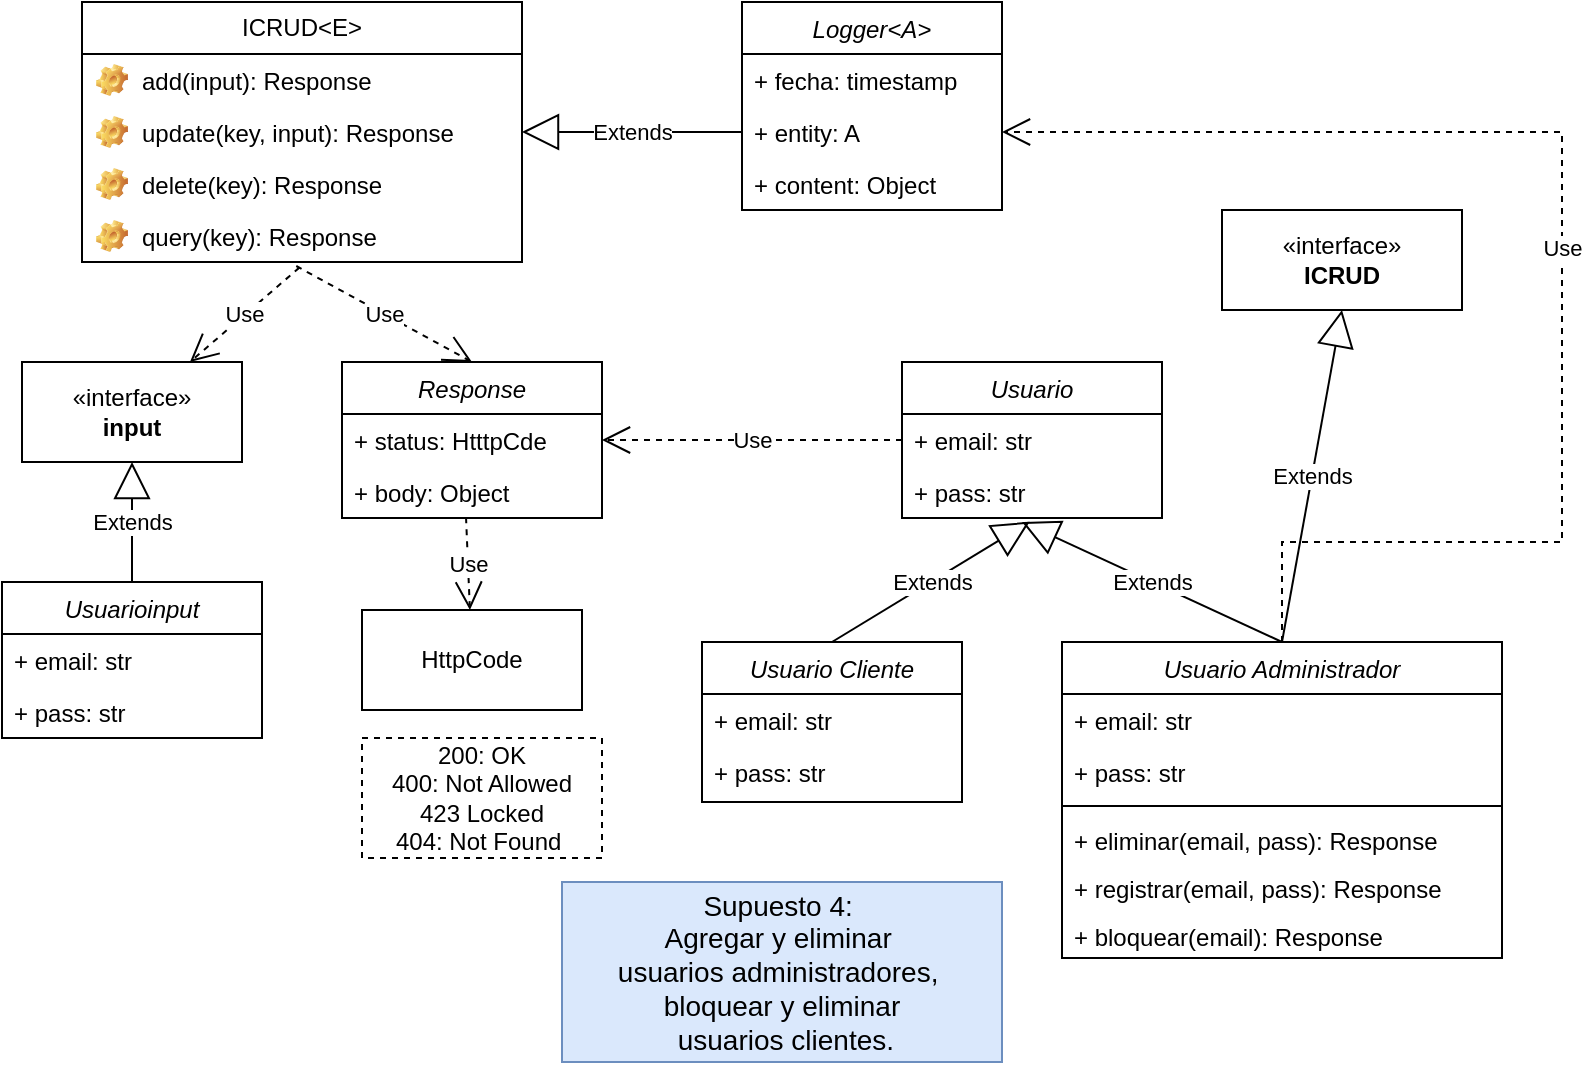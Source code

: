 <mxfile version="28.2.7">
  <diagram id="C5RBs43oDa-KdzZeNtuy" name="Page-1">
    <mxGraphModel dx="488" dy="550" grid="1" gridSize="10" guides="1" tooltips="1" connect="1" arrows="1" fold="1" page="1" pageScale="1" pageWidth="827" pageHeight="1169" math="0" shadow="0">
      <root>
        <mxCell id="WIyWlLk6GJQsqaUBKTNV-0" />
        <mxCell id="WIyWlLk6GJQsqaUBKTNV-1" parent="WIyWlLk6GJQsqaUBKTNV-0" />
        <mxCell id="S_FS7I3CNLD-lgZ6W5pM-0" value="Usuario Administrador" style="swimlane;fontStyle=2;align=center;verticalAlign=top;childLayout=stackLayout;horizontal=1;startSize=26;horizontalStack=0;resizeParent=1;resizeLast=0;collapsible=1;marginBottom=0;rounded=0;shadow=0;strokeWidth=1;" vertex="1" parent="WIyWlLk6GJQsqaUBKTNV-1">
          <mxGeometry x="820" y="450" width="220" height="158" as="geometry">
            <mxRectangle x="230" y="140" width="160" height="26" as="alternateBounds" />
          </mxGeometry>
        </mxCell>
        <mxCell id="S_FS7I3CNLD-lgZ6W5pM-1" value="+ email: str" style="text;strokeColor=none;fillColor=none;align=left;verticalAlign=top;spacingLeft=4;spacingRight=4;overflow=hidden;rotatable=0;points=[[0,0.5],[1,0.5]];portConstraint=eastwest;whiteSpace=wrap;html=1;" vertex="1" parent="S_FS7I3CNLD-lgZ6W5pM-0">
          <mxGeometry y="26" width="220" height="26" as="geometry" />
        </mxCell>
        <mxCell id="S_FS7I3CNLD-lgZ6W5pM-2" value="+ pass: str" style="text;strokeColor=none;fillColor=none;align=left;verticalAlign=top;spacingLeft=4;spacingRight=4;overflow=hidden;rotatable=0;points=[[0,0.5],[1,0.5]];portConstraint=eastwest;whiteSpace=wrap;html=1;" vertex="1" parent="S_FS7I3CNLD-lgZ6W5pM-0">
          <mxGeometry y="52" width="220" height="26" as="geometry" />
        </mxCell>
        <mxCell id="S_FS7I3CNLD-lgZ6W5pM-3" value="" style="line;html=1;strokeWidth=1;align=left;verticalAlign=middle;spacingTop=-1;spacingLeft=3;spacingRight=3;rotatable=0;labelPosition=right;points=[];portConstraint=eastwest;" vertex="1" parent="S_FS7I3CNLD-lgZ6W5pM-0">
          <mxGeometry y="78" width="220" height="8" as="geometry" />
        </mxCell>
        <mxCell id="S_FS7I3CNLD-lgZ6W5pM-4" value="+ eliminar(email, pass): Response" style="text;strokeColor=none;fillColor=none;align=left;verticalAlign=top;spacingLeft=4;spacingRight=4;overflow=hidden;rotatable=0;points=[[0,0.5],[1,0.5]];portConstraint=eastwest;whiteSpace=wrap;html=1;" vertex="1" parent="S_FS7I3CNLD-lgZ6W5pM-0">
          <mxGeometry y="86" width="220" height="24" as="geometry" />
        </mxCell>
        <mxCell id="S_FS7I3CNLD-lgZ6W5pM-34" value="+ registrar(email, pass): Response" style="text;strokeColor=none;fillColor=none;align=left;verticalAlign=top;spacingLeft=4;spacingRight=4;overflow=hidden;rotatable=0;points=[[0,0.5],[1,0.5]];portConstraint=eastwest;whiteSpace=wrap;html=1;" vertex="1" parent="S_FS7I3CNLD-lgZ6W5pM-0">
          <mxGeometry y="110" width="220" height="24" as="geometry" />
        </mxCell>
        <mxCell id="S_FS7I3CNLD-lgZ6W5pM-40" value="+ bloquear(email): Response" style="text;strokeColor=none;fillColor=none;align=left;verticalAlign=top;spacingLeft=4;spacingRight=4;overflow=hidden;rotatable=0;points=[[0,0.5],[1,0.5]];portConstraint=eastwest;whiteSpace=wrap;html=1;" vertex="1" parent="S_FS7I3CNLD-lgZ6W5pM-0">
          <mxGeometry y="134" width="220" height="24" as="geometry" />
        </mxCell>
        <mxCell id="S_FS7I3CNLD-lgZ6W5pM-7" value="ICRUD&amp;lt;E&amp;gt;" style="swimlane;fontStyle=0;childLayout=stackLayout;horizontal=1;startSize=26;fillColor=none;horizontalStack=0;resizeParent=1;resizeParentMax=0;resizeLast=0;collapsible=1;marginBottom=0;whiteSpace=wrap;html=1;" vertex="1" parent="WIyWlLk6GJQsqaUBKTNV-1">
          <mxGeometry x="330" y="130" width="220" height="130" as="geometry" />
        </mxCell>
        <mxCell id="S_FS7I3CNLD-lgZ6W5pM-8" value="add(input): Response" style="label;fontStyle=0;strokeColor=none;fillColor=none;align=left;verticalAlign=top;overflow=hidden;spacingLeft=28;spacingRight=4;rotatable=0;points=[[0,0.5],[1,0.5]];portConstraint=eastwest;imageWidth=16;imageHeight=16;whiteSpace=wrap;html=1;image=img/clipart/Gear_128x128.png" vertex="1" parent="S_FS7I3CNLD-lgZ6W5pM-7">
          <mxGeometry y="26" width="220" height="26" as="geometry" />
        </mxCell>
        <mxCell id="S_FS7I3CNLD-lgZ6W5pM-9" value="update(key, input): Response" style="label;fontStyle=0;strokeColor=none;fillColor=none;align=left;verticalAlign=top;overflow=hidden;spacingLeft=28;spacingRight=4;rotatable=0;points=[[0,0.5],[1,0.5]];portConstraint=eastwest;imageWidth=16;imageHeight=16;whiteSpace=wrap;html=1;image=img/clipart/Gear_128x128.png" vertex="1" parent="S_FS7I3CNLD-lgZ6W5pM-7">
          <mxGeometry y="52" width="220" height="26" as="geometry" />
        </mxCell>
        <mxCell id="S_FS7I3CNLD-lgZ6W5pM-10" value="delete(key): Response" style="label;fontStyle=0;strokeColor=none;fillColor=none;align=left;verticalAlign=top;overflow=hidden;spacingLeft=28;spacingRight=4;rotatable=0;points=[[0,0.5],[1,0.5]];portConstraint=eastwest;imageWidth=16;imageHeight=16;whiteSpace=wrap;html=1;image=img/clipart/Gear_128x128.png" vertex="1" parent="S_FS7I3CNLD-lgZ6W5pM-7">
          <mxGeometry y="78" width="220" height="26" as="geometry" />
        </mxCell>
        <mxCell id="S_FS7I3CNLD-lgZ6W5pM-11" value="query(key): Response" style="label;fontStyle=0;strokeColor=none;fillColor=none;align=left;verticalAlign=top;overflow=hidden;spacingLeft=28;spacingRight=4;rotatable=0;points=[[0,0.5],[1,0.5]];portConstraint=eastwest;imageWidth=16;imageHeight=16;whiteSpace=wrap;html=1;image=img/clipart/Gear_128x128.png" vertex="1" parent="S_FS7I3CNLD-lgZ6W5pM-7">
          <mxGeometry y="104" width="220" height="26" as="geometry" />
        </mxCell>
        <mxCell id="S_FS7I3CNLD-lgZ6W5pM-12" value="«interface»&lt;br&gt;&lt;b&gt;input&lt;/b&gt;" style="html=1;whiteSpace=wrap;" vertex="1" parent="WIyWlLk6GJQsqaUBKTNV-1">
          <mxGeometry x="300" y="310" width="110" height="50" as="geometry" />
        </mxCell>
        <mxCell id="S_FS7I3CNLD-lgZ6W5pM-13" value="Use" style="endArrow=open;endSize=12;dashed=1;html=1;rounded=0;exitX=0.494;exitY=1.108;exitDx=0;exitDy=0;exitPerimeter=0;" edge="1" parent="WIyWlLk6GJQsqaUBKTNV-1" source="S_FS7I3CNLD-lgZ6W5pM-11" target="S_FS7I3CNLD-lgZ6W5pM-12">
          <mxGeometry width="160" relative="1" as="geometry">
            <mxPoint x="480" y="360" as="sourcePoint" />
            <mxPoint x="400" y="350" as="targetPoint" />
          </mxGeometry>
        </mxCell>
        <mxCell id="S_FS7I3CNLD-lgZ6W5pM-14" value="Usuarioinput" style="swimlane;fontStyle=2;align=center;verticalAlign=top;childLayout=stackLayout;horizontal=1;startSize=26;horizontalStack=0;resizeParent=1;resizeLast=0;collapsible=1;marginBottom=0;rounded=0;shadow=0;strokeWidth=1;" vertex="1" parent="WIyWlLk6GJQsqaUBKTNV-1">
          <mxGeometry x="290" y="420" width="130" height="78" as="geometry">
            <mxRectangle x="230" y="140" width="160" height="26" as="alternateBounds" />
          </mxGeometry>
        </mxCell>
        <mxCell id="S_FS7I3CNLD-lgZ6W5pM-15" value="+ email: str" style="text;strokeColor=none;fillColor=none;align=left;verticalAlign=top;spacingLeft=4;spacingRight=4;overflow=hidden;rotatable=0;points=[[0,0.5],[1,0.5]];portConstraint=eastwest;whiteSpace=wrap;html=1;" vertex="1" parent="S_FS7I3CNLD-lgZ6W5pM-14">
          <mxGeometry y="26" width="130" height="26" as="geometry" />
        </mxCell>
        <mxCell id="S_FS7I3CNLD-lgZ6W5pM-16" value="+ pass: str" style="text;strokeColor=none;fillColor=none;align=left;verticalAlign=top;spacingLeft=4;spacingRight=4;overflow=hidden;rotatable=0;points=[[0,0.5],[1,0.5]];portConstraint=eastwest;whiteSpace=wrap;html=1;" vertex="1" parent="S_FS7I3CNLD-lgZ6W5pM-14">
          <mxGeometry y="52" width="130" height="26" as="geometry" />
        </mxCell>
        <mxCell id="S_FS7I3CNLD-lgZ6W5pM-17" value="Extends" style="endArrow=block;endSize=16;endFill=0;html=1;rounded=0;exitX=0.5;exitY=0;exitDx=0;exitDy=0;entryX=0.5;entryY=1;entryDx=0;entryDy=0;" edge="1" parent="WIyWlLk6GJQsqaUBKTNV-1" source="S_FS7I3CNLD-lgZ6W5pM-14" target="S_FS7I3CNLD-lgZ6W5pM-12">
          <mxGeometry width="160" relative="1" as="geometry">
            <mxPoint x="530" y="360" as="sourcePoint" />
            <mxPoint x="690" y="360" as="targetPoint" />
          </mxGeometry>
        </mxCell>
        <mxCell id="S_FS7I3CNLD-lgZ6W5pM-18" value="Response" style="swimlane;fontStyle=2;align=center;verticalAlign=top;childLayout=stackLayout;horizontal=1;startSize=26;horizontalStack=0;resizeParent=1;resizeLast=0;collapsible=1;marginBottom=0;rounded=0;shadow=0;strokeWidth=1;" vertex="1" parent="WIyWlLk6GJQsqaUBKTNV-1">
          <mxGeometry x="460" y="310" width="130" height="78" as="geometry">
            <mxRectangle x="230" y="140" width="160" height="26" as="alternateBounds" />
          </mxGeometry>
        </mxCell>
        <mxCell id="S_FS7I3CNLD-lgZ6W5pM-19" value="+ status: HtttpCde" style="text;strokeColor=none;fillColor=none;align=left;verticalAlign=top;spacingLeft=4;spacingRight=4;overflow=hidden;rotatable=0;points=[[0,0.5],[1,0.5]];portConstraint=eastwest;whiteSpace=wrap;html=1;" vertex="1" parent="S_FS7I3CNLD-lgZ6W5pM-18">
          <mxGeometry y="26" width="130" height="26" as="geometry" />
        </mxCell>
        <mxCell id="S_FS7I3CNLD-lgZ6W5pM-20" value="+ body: Object" style="text;strokeColor=none;fillColor=none;align=left;verticalAlign=top;spacingLeft=4;spacingRight=4;overflow=hidden;rotatable=0;points=[[0,0.5],[1,0.5]];portConstraint=eastwest;whiteSpace=wrap;html=1;" vertex="1" parent="S_FS7I3CNLD-lgZ6W5pM-18">
          <mxGeometry y="52" width="130" height="26" as="geometry" />
        </mxCell>
        <mxCell id="S_FS7I3CNLD-lgZ6W5pM-21" value="Use" style="endArrow=open;endSize=12;dashed=1;html=1;rounded=0;entryX=0.5;entryY=0;entryDx=0;entryDy=0;exitX=0.487;exitY=1.077;exitDx=0;exitDy=0;exitPerimeter=0;" edge="1" parent="WIyWlLk6GJQsqaUBKTNV-1" source="S_FS7I3CNLD-lgZ6W5pM-11" target="S_FS7I3CNLD-lgZ6W5pM-18">
          <mxGeometry width="160" relative="1" as="geometry">
            <mxPoint x="440" y="270" as="sourcePoint" />
            <mxPoint x="420" y="317" as="targetPoint" />
          </mxGeometry>
        </mxCell>
        <mxCell id="S_FS7I3CNLD-lgZ6W5pM-22" value="HttpCode" style="html=1;whiteSpace=wrap;" vertex="1" parent="WIyWlLk6GJQsqaUBKTNV-1">
          <mxGeometry x="470" y="434" width="110" height="50" as="geometry" />
        </mxCell>
        <mxCell id="S_FS7I3CNLD-lgZ6W5pM-23" value="Use" style="endArrow=open;endSize=12;dashed=1;html=1;rounded=0;exitX=0.477;exitY=0.985;exitDx=0;exitDy=0;exitPerimeter=0;" edge="1" parent="WIyWlLk6GJQsqaUBKTNV-1" source="S_FS7I3CNLD-lgZ6W5pM-20" target="S_FS7I3CNLD-lgZ6W5pM-22">
          <mxGeometry width="160" relative="1" as="geometry">
            <mxPoint x="755" y="390" as="sourcePoint" />
            <mxPoint x="700" y="437" as="targetPoint" />
          </mxGeometry>
        </mxCell>
        <mxCell id="S_FS7I3CNLD-lgZ6W5pM-24" value="«interface»&lt;br&gt;&lt;b&gt;ICRUD&lt;/b&gt;" style="html=1;whiteSpace=wrap;" vertex="1" parent="WIyWlLk6GJQsqaUBKTNV-1">
          <mxGeometry x="900" y="234" width="120" height="50" as="geometry" />
        </mxCell>
        <mxCell id="S_FS7I3CNLD-lgZ6W5pM-27" value="Logger&lt;A&gt;" style="swimlane;fontStyle=2;align=center;verticalAlign=top;childLayout=stackLayout;horizontal=1;startSize=26;horizontalStack=0;resizeParent=1;resizeLast=0;collapsible=1;marginBottom=0;rounded=0;shadow=0;strokeWidth=1;" vertex="1" parent="WIyWlLk6GJQsqaUBKTNV-1">
          <mxGeometry x="660" y="130" width="130" height="104" as="geometry">
            <mxRectangle x="230" y="140" width="160" height="26" as="alternateBounds" />
          </mxGeometry>
        </mxCell>
        <mxCell id="S_FS7I3CNLD-lgZ6W5pM-28" value="+ fecha: timestamp" style="text;strokeColor=none;fillColor=none;align=left;verticalAlign=top;spacingLeft=4;spacingRight=4;overflow=hidden;rotatable=0;points=[[0,0.5],[1,0.5]];portConstraint=eastwest;whiteSpace=wrap;html=1;" vertex="1" parent="S_FS7I3CNLD-lgZ6W5pM-27">
          <mxGeometry y="26" width="130" height="26" as="geometry" />
        </mxCell>
        <mxCell id="S_FS7I3CNLD-lgZ6W5pM-29" value="+ entity: A" style="text;strokeColor=none;fillColor=none;align=left;verticalAlign=top;spacingLeft=4;spacingRight=4;overflow=hidden;rotatable=0;points=[[0,0.5],[1,0.5]];portConstraint=eastwest;whiteSpace=wrap;html=1;" vertex="1" parent="S_FS7I3CNLD-lgZ6W5pM-27">
          <mxGeometry y="52" width="130" height="26" as="geometry" />
        </mxCell>
        <mxCell id="S_FS7I3CNLD-lgZ6W5pM-30" value="+ content: Object" style="text;strokeColor=none;fillColor=none;align=left;verticalAlign=top;spacingLeft=4;spacingRight=4;overflow=hidden;rotatable=0;points=[[0,0.5],[1,0.5]];portConstraint=eastwest;whiteSpace=wrap;html=1;" vertex="1" parent="S_FS7I3CNLD-lgZ6W5pM-27">
          <mxGeometry y="78" width="130" height="26" as="geometry" />
        </mxCell>
        <mxCell id="S_FS7I3CNLD-lgZ6W5pM-31" value="Extends" style="endArrow=block;endSize=16;endFill=0;html=1;rounded=0;exitX=0;exitY=0.5;exitDx=0;exitDy=0;entryX=1;entryY=0.5;entryDx=0;entryDy=0;" edge="1" parent="WIyWlLk6GJQsqaUBKTNV-1" source="S_FS7I3CNLD-lgZ6W5pM-29" target="S_FS7I3CNLD-lgZ6W5pM-9">
          <mxGeometry width="160" relative="1" as="geometry">
            <mxPoint x="610" y="374" as="sourcePoint" />
            <mxPoint x="685" y="260" as="targetPoint" />
          </mxGeometry>
        </mxCell>
        <mxCell id="S_FS7I3CNLD-lgZ6W5pM-32" value="&lt;font style=&quot;font-size: 14px;&quot;&gt;Supuesto 4:&amp;nbsp;&lt;/font&gt;&lt;div&gt;&lt;font style=&quot;font-size: 14px;&quot;&gt;Agregar y eliminar&amp;nbsp;&lt;/font&gt;&lt;/div&gt;&lt;div&gt;&lt;span style=&quot;font-size: 14px; background-color: transparent; color: light-dark(rgb(0, 0, 0), rgb(255, 255, 255));&quot;&gt;usuarios administradores,&amp;nbsp;&lt;/span&gt;&lt;/div&gt;&lt;div&gt;&lt;div&gt;&lt;font style=&quot;font-size: 14px;&quot;&gt;bloquear y eliminar&lt;/font&gt;&lt;/div&gt;&lt;div&gt;&lt;font style=&quot;font-size: 14px;&quot;&gt;&amp;nbsp;usuarios clientes.&lt;/font&gt;&lt;/div&gt;&lt;/div&gt;" style="html=1;whiteSpace=wrap;fillColor=#dae8fc;strokeColor=#6c8ebf;" vertex="1" parent="WIyWlLk6GJQsqaUBKTNV-1">
          <mxGeometry x="570" y="570" width="220" height="90" as="geometry" />
        </mxCell>
        <mxCell id="S_FS7I3CNLD-lgZ6W5pM-33" value="200: OK&lt;div&gt;400: Not Allowed&lt;/div&gt;&lt;div&gt;423 Locked&lt;br&gt;&lt;div&gt;404: Not Found&amp;nbsp;&lt;/div&gt;&lt;/div&gt;" style="html=1;whiteSpace=wrap;dashed=1;" vertex="1" parent="WIyWlLk6GJQsqaUBKTNV-1">
          <mxGeometry x="470" y="498" width="120" height="60" as="geometry" />
        </mxCell>
        <mxCell id="S_FS7I3CNLD-lgZ6W5pM-35" value="Usuario Cliente" style="swimlane;fontStyle=2;align=center;verticalAlign=top;childLayout=stackLayout;horizontal=1;startSize=26;horizontalStack=0;resizeParent=1;resizeLast=0;collapsible=1;marginBottom=0;rounded=0;shadow=0;strokeWidth=1;" vertex="1" parent="WIyWlLk6GJQsqaUBKTNV-1">
          <mxGeometry x="640" y="450" width="130" height="80" as="geometry">
            <mxRectangle x="230" y="140" width="160" height="26" as="alternateBounds" />
          </mxGeometry>
        </mxCell>
        <mxCell id="S_FS7I3CNLD-lgZ6W5pM-36" value="+ email: str" style="text;strokeColor=none;fillColor=none;align=left;verticalAlign=top;spacingLeft=4;spacingRight=4;overflow=hidden;rotatable=0;points=[[0,0.5],[1,0.5]];portConstraint=eastwest;whiteSpace=wrap;html=1;" vertex="1" parent="S_FS7I3CNLD-lgZ6W5pM-35">
          <mxGeometry y="26" width="130" height="26" as="geometry" />
        </mxCell>
        <mxCell id="S_FS7I3CNLD-lgZ6W5pM-37" value="+ pass: str" style="text;strokeColor=none;fillColor=none;align=left;verticalAlign=top;spacingLeft=4;spacingRight=4;overflow=hidden;rotatable=0;points=[[0,0.5],[1,0.5]];portConstraint=eastwest;whiteSpace=wrap;html=1;" vertex="1" parent="S_FS7I3CNLD-lgZ6W5pM-35">
          <mxGeometry y="52" width="130" height="26" as="geometry" />
        </mxCell>
        <mxCell id="S_FS7I3CNLD-lgZ6W5pM-43" value="Usuario" style="swimlane;fontStyle=2;align=center;verticalAlign=top;childLayout=stackLayout;horizontal=1;startSize=26;horizontalStack=0;resizeParent=1;resizeLast=0;collapsible=1;marginBottom=0;rounded=0;shadow=0;strokeWidth=1;" vertex="1" parent="WIyWlLk6GJQsqaUBKTNV-1">
          <mxGeometry x="740" y="310" width="130" height="78" as="geometry">
            <mxRectangle x="230" y="140" width="160" height="26" as="alternateBounds" />
          </mxGeometry>
        </mxCell>
        <mxCell id="S_FS7I3CNLD-lgZ6W5pM-44" value="+ email: str" style="text;strokeColor=none;fillColor=none;align=left;verticalAlign=top;spacingLeft=4;spacingRight=4;overflow=hidden;rotatable=0;points=[[0,0.5],[1,0.5]];portConstraint=eastwest;whiteSpace=wrap;html=1;" vertex="1" parent="S_FS7I3CNLD-lgZ6W5pM-43">
          <mxGeometry y="26" width="130" height="26" as="geometry" />
        </mxCell>
        <mxCell id="S_FS7I3CNLD-lgZ6W5pM-45" value="+ pass: str" style="text;strokeColor=none;fillColor=none;align=left;verticalAlign=top;spacingLeft=4;spacingRight=4;overflow=hidden;rotatable=0;points=[[0,0.5],[1,0.5]];portConstraint=eastwest;whiteSpace=wrap;html=1;" vertex="1" parent="S_FS7I3CNLD-lgZ6W5pM-43">
          <mxGeometry y="52" width="130" height="26" as="geometry" />
        </mxCell>
        <mxCell id="S_FS7I3CNLD-lgZ6W5pM-46" value="Use" style="endArrow=open;endSize=12;dashed=1;html=1;rounded=0;entryX=1;entryY=0.5;entryDx=0;entryDy=0;exitX=0;exitY=0.5;exitDx=0;exitDy=0;" edge="1" parent="WIyWlLk6GJQsqaUBKTNV-1" source="S_FS7I3CNLD-lgZ6W5pM-44" target="S_FS7I3CNLD-lgZ6W5pM-19">
          <mxGeometry width="160" relative="1" as="geometry">
            <mxPoint x="740" y="445" as="sourcePoint" />
            <mxPoint x="872" y="370" as="targetPoint" />
          </mxGeometry>
        </mxCell>
        <mxCell id="S_FS7I3CNLD-lgZ6W5pM-47" value="Extends" style="endArrow=block;endSize=16;endFill=0;html=1;rounded=0;exitX=0.5;exitY=0;exitDx=0;exitDy=0;entryX=0.491;entryY=1.071;entryDx=0;entryDy=0;entryPerimeter=0;" edge="1" parent="WIyWlLk6GJQsqaUBKTNV-1" source="S_FS7I3CNLD-lgZ6W5pM-35" target="S_FS7I3CNLD-lgZ6W5pM-45">
          <mxGeometry width="160" relative="1" as="geometry">
            <mxPoint x="780" y="590" as="sourcePoint" />
            <mxPoint x="900" y="780" as="targetPoint" />
          </mxGeometry>
        </mxCell>
        <mxCell id="S_FS7I3CNLD-lgZ6W5pM-48" value="Extends" style="endArrow=block;endSize=16;endFill=0;html=1;rounded=0;exitX=0.5;exitY=0;exitDx=0;exitDy=0;" edge="1" parent="WIyWlLk6GJQsqaUBKTNV-1" source="S_FS7I3CNLD-lgZ6W5pM-0">
          <mxGeometry width="160" relative="1" as="geometry">
            <mxPoint x="1040" y="670" as="sourcePoint" />
            <mxPoint x="800" y="390" as="targetPoint" />
          </mxGeometry>
        </mxCell>
        <mxCell id="S_FS7I3CNLD-lgZ6W5pM-49" value="Extends" style="endArrow=block;endSize=16;endFill=0;html=1;rounded=0;exitX=0.5;exitY=0;exitDx=0;exitDy=0;entryX=0.5;entryY=1;entryDx=0;entryDy=0;" edge="1" parent="WIyWlLk6GJQsqaUBKTNV-1" source="S_FS7I3CNLD-lgZ6W5pM-0" target="S_FS7I3CNLD-lgZ6W5pM-24">
          <mxGeometry width="160" relative="1" as="geometry">
            <mxPoint x="1060" y="460" as="sourcePoint" />
            <mxPoint x="970" y="400" as="targetPoint" />
          </mxGeometry>
        </mxCell>
        <mxCell id="S_FS7I3CNLD-lgZ6W5pM-50" value="Use" style="endArrow=open;endSize=12;dashed=1;html=1;rounded=0;entryX=1;entryY=0.5;entryDx=0;entryDy=0;exitX=0.5;exitY=0;exitDx=0;exitDy=0;" edge="1" parent="WIyWlLk6GJQsqaUBKTNV-1" source="S_FS7I3CNLD-lgZ6W5pM-0" target="S_FS7I3CNLD-lgZ6W5pM-29">
          <mxGeometry width="160" relative="1" as="geometry">
            <mxPoint x="930" y="450" as="sourcePoint" />
            <mxPoint x="1080" y="170" as="targetPoint" />
            <Array as="points">
              <mxPoint x="930" y="400" />
              <mxPoint x="970" y="400" />
              <mxPoint x="1070" y="400" />
              <mxPoint x="1070" y="320" />
              <mxPoint x="1070" y="195" />
            </Array>
          </mxGeometry>
        </mxCell>
      </root>
    </mxGraphModel>
  </diagram>
</mxfile>
